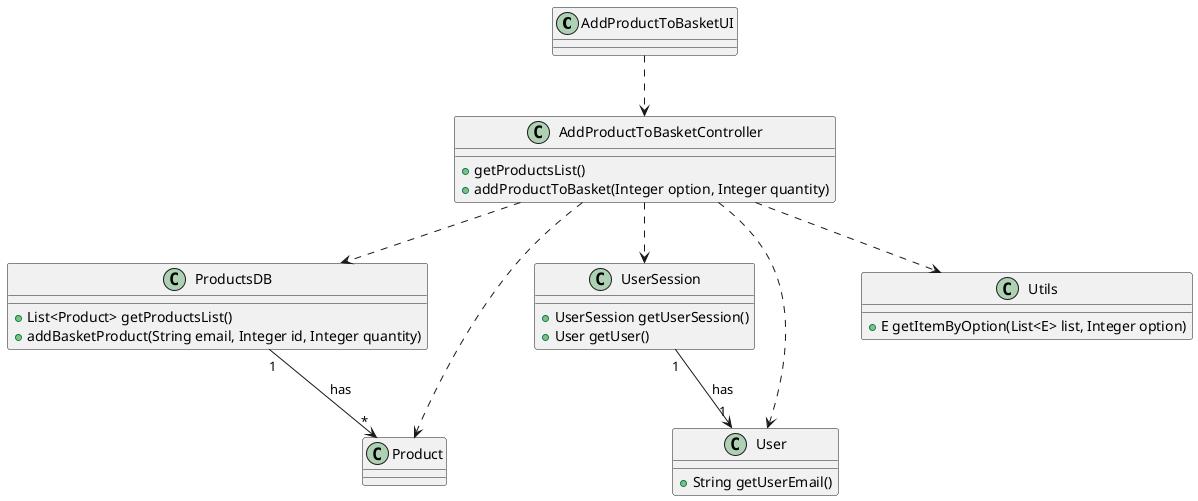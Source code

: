 @startuml

class AddProductToBasketUI {

}

class AddProductToBasketController {
  +getProductsList()
  +addProductToBasket(Integer option, Integer quantity)


}

class ProductsDB {
    +List<Product> getProductsList()
    +addBasketProduct(String email, Integer id, Integer quantity)
}

class Product {

}

class UserSession {
    +UserSession getUserSession()
    +User getUser()
}

class User {
    +String getUserEmail()

}

class Utils {
    +E getItemByOption(List<E> list, Integer option)
}


AddProductToBasketUI ..> AddProductToBasketController

AddProductToBasketController ..> UserSession
AddProductToBasketController ..> ProductsDB
AddProductToBasketController ..> Product
AddProductToBasketController ..> User
AddProductToBasketController ..> Utils

UserSession "1" --> "1" User: has
ProductsDB "1" --> "*" Product: has



@enduml
